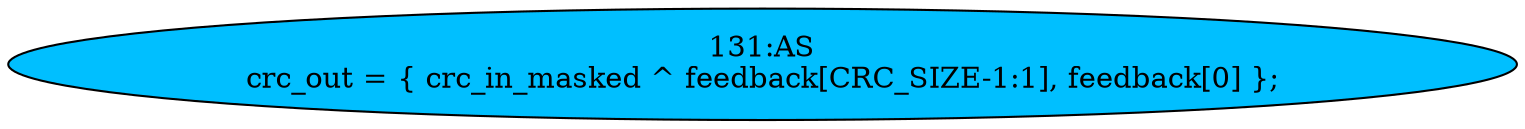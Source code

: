 strict digraph "" {
	node [label="\N"];
	"131:AS"	 [ast="<pyverilog.vparser.ast.Assign object at 0x7f1596dae490>",
		def_var="['crc_out']",
		fillcolor=deepskyblue,
		label="131:AS
crc_out = { crc_in_masked ^ feedback[CRC_SIZE-1:1], feedback[0] };",
		statements="[]",
		style=filled,
		typ=Assign,
		use_var="['crc_in_masked', 'feedback', 'feedback']"];
}
